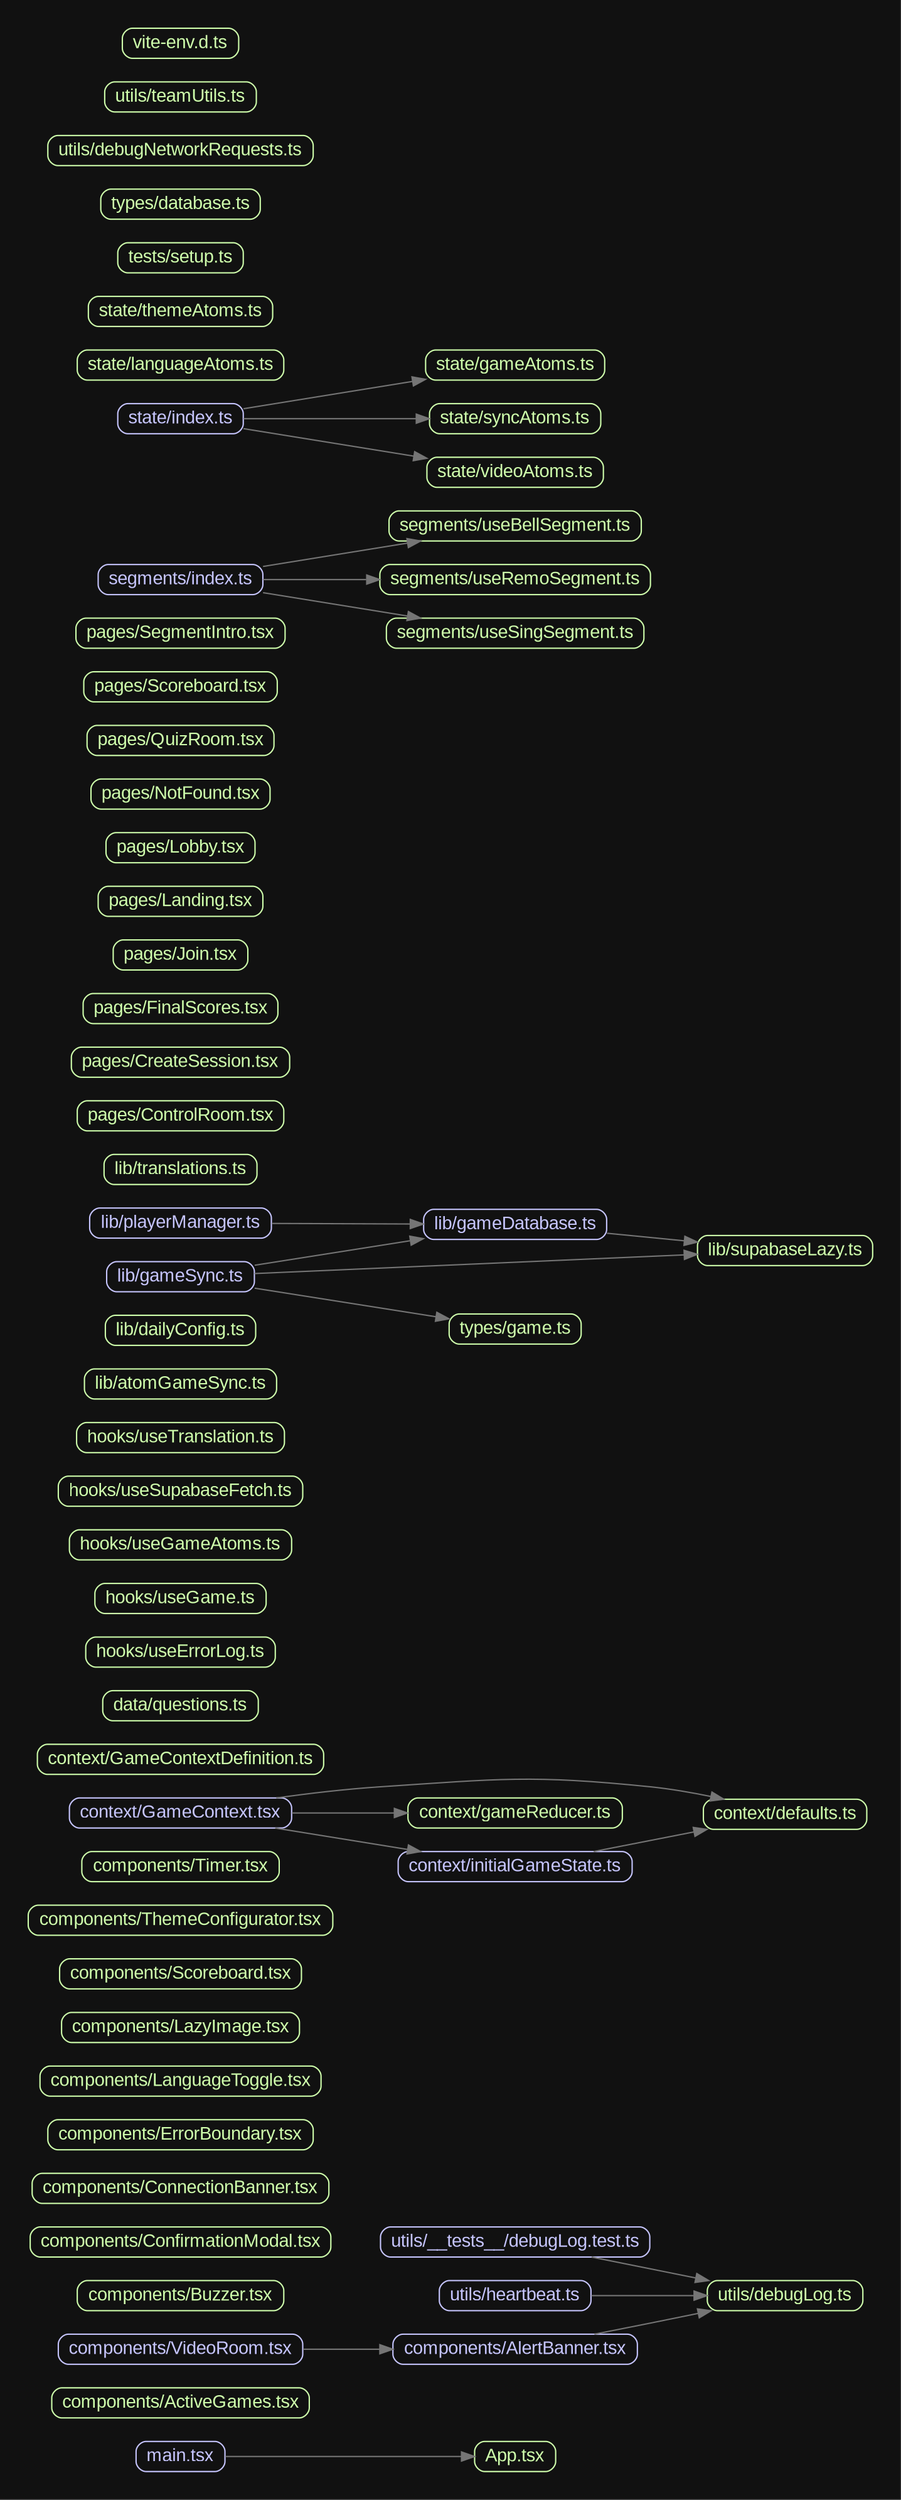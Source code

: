digraph G {
	graph [bb="0,0,646,1868",
		bgcolor="#111111",
		layout=dot,
		overlap=false,
		pad=0.3,
		rankdir=LR
	];
	node [color="#c6c5fe",
		fontcolor="#c6c5fe",
		fontname=Arial,
		fontsize="14px",
		height=0,
		label="\N",
		shape=box,
		style=rounded
	];
	edge [color="#757575"];
	"App.tsx"	[color="#cfffac",
		fontcolor="#cfffac",
		height=0.31944,
		pos="372.5,11.5",
		width=0.86111];
	"components/ActiveGames.tsx"	[color="#cfffac",
		fontcolor="#cfffac",
		height=0.31944,
		pos="116.5,52.5",
		width=2.7361];
	"components/AlertBanner.tsx"	[height=0.31944,
		pos="372.5,93.5",
		width=2.5972];
	"utils/debugLog.ts"	[color="#cfffac",
		fontcolor="#cfffac",
		height=0.31944,
		pos="579,134.5",
		width=1.6528];
	"components/AlertBanner.tsx" -> "utils/debugLog.ts"	[pos="e,522.44,122.95 433.14,105.03 447.2,107.78 462.13,110.72 476,113.5 487.77,115.86 500.3,118.41 512.4,120.89"];
	"components/Buzzer.tsx"	[color="#cfffac",
		fontcolor="#cfffac",
		height=0.31944,
		pos="116.5,134.5",
		width=2.1944];
	"components/ConfirmationModal.tsx"	[color="#cfffac",
		fontcolor="#cfffac",
		height=0.31944,
		pos="116.5,175.5",
		width=3.1944];
	"components/ConnectionBanner.tsx"	[color="#cfffac",
		fontcolor="#cfffac",
		height=0.31944,
		pos="116.5,216.5",
		width=3.1528];
	"components/ErrorBoundary.tsx"	[color="#cfffac",
		fontcolor="#cfffac",
		height=0.31944,
		pos="116.5,257.5",
		width=2.8194];
	"components/LanguageToggle.tsx"	[color="#cfffac",
		fontcolor="#cfffac",
		height=0.31944,
		pos="116.5,298.5",
		width=2.9861];
	"components/LazyImage.tsx"	[color="#cfffac",
		fontcolor="#cfffac",
		height=0.31944,
		pos="116.5,339.5",
		width=2.5278];
	"components/Scoreboard.tsx"	[color="#cfffac",
		fontcolor="#cfffac",
		height=0.31944,
		pos="116.5,380.5",
		width=2.5694];
	"components/ThemeConfigurator.tsx"	[color="#cfffac",
		fontcolor="#cfffac",
		height=0.31944,
		pos="116.5,421.5",
		width=3.2361];
	"components/Timer.tsx"	[color="#cfffac",
		fontcolor="#cfffac",
		height=0.31944,
		pos="116.5,462.5",
		width=2.0972];
	"components/VideoRoom.tsx"	[height=0.31944,
		pos="116.5,93.5",
		width=2.5972];
	"components/VideoRoom.tsx" -> "components/AlertBanner.tsx"	[pos="e,278.97,93.5 210.28,93.5 229.35,93.5 249.53,93.5 268.92,93.5"];
	"context/GameContext.tsx"	[height=0.31944,
		pos="116.5,503.5",
		width=2.3611];
	"context/defaults.ts"	[color="#cfffac",
		fontcolor="#cfffac",
		height=0.31944,
		pos="579,502.5",
		width=1.7361];
	"context/GameContext.tsx" -> "context/defaults.ts"	[pos="e,532.1,514.01 189.75,515 214.77,518.46 243.06,521.79 269,523.5 360.8,529.53 384.47,532.82 476,523.5 491.05,521.97 507.16,519.19 \
522.03,516.15"];
	"context/gameReducer.ts"	[color="#cfffac",
		fontcolor="#cfffac",
		height=0.31944,
		pos="372.5,503.5",
		width=2.2778];
	"context/GameContext.tsx" -> "context/gameReducer.ts"	[pos="e,290.09,503.5 201.73,503.5 226.84,503.5 254.48,503.5 280.04,503.5"];
	"context/initialGameState.ts"	[height=0.31944,
		pos="372.5,462.5",
		width=2.4861];
	"context/GameContext.tsx" -> "context/initialGameState.ts"	[pos="e,300.17,474.01 188.93,491.97 220.44,486.88 257.65,480.88 290.22,475.62"];
	"context/initialGameState.ts" -> "context/defaults.ts"	[pos="e,519.21,490.96 432.58,474.02 446.8,476.79 461.94,479.75 476,482.5 486.71,484.6 498.06,486.82 509.14,488.99"];
	"context/GameContextDefinition.ts"	[color="#cfffac",
		fontcolor="#cfffac",
		height=0.31944,
		pos="116.5,544.5",
		width=3.0417];
	"data/questions.ts"	[color="#cfffac",
		fontcolor="#cfffac",
		height=0.31944,
		pos="116.5,585.5",
		width=1.6528];
	"hooks/useErrorLog.ts"	[color="#cfffac",
		fontcolor="#cfffac",
		height=0.31944,
		pos="116.5,626.5",
		width=2.0139];
	"hooks/useGame.ts"	[color="#cfffac",
		fontcolor="#cfffac",
		height=0.31944,
		pos="116.5,667.5",
		width=1.8194];
	"hooks/useGameAtoms.ts"	[color="#cfffac",
		fontcolor="#cfffac",
		height=0.31944,
		pos="116.5,708.5",
		width=2.3611];
	"hooks/useSupabaseFetch.ts"	[color="#cfffac",
		fontcolor="#cfffac",
		height=0.31944,
		pos="116.5,749.5",
		width=2.5972];
	"hooks/useTranslation.ts"	[color="#cfffac",
		fontcolor="#cfffac",
		height=0.31944,
		pos="116.5,790.5",
		width=2.2083];
	"lib/atomGameSync.ts"	[color="#cfffac",
		fontcolor="#cfffac",
		height=0.31944,
		pos="116.5,831.5",
		width=2.0417];
	"lib/dailyConfig.ts"	[color="#cfffac",
		fontcolor="#cfffac",
		height=0.31944,
		pos="116.5,872.5",
		width=1.5972];
	"lib/gameDatabase.ts"	[height=0.31944,
		pos="372.5,953.5",
		width=1.9444];
	"lib/supabaseLazy.ts"	[color="#cfffac",
		fontcolor="#cfffac",
		height=0.31944,
		pos="579,933.5",
		width=1.8611];
	"lib/gameDatabase.ts" -> "lib/supabaseLazy.ts"	[pos="e,511.95,939.96 442.73,946.73 461.78,944.87 482.53,942.84 501.94,940.94"];
	"lib/gameSync.ts"	[height=0.31944,
		pos="116.5,913.5",
		width=1.5694];
	"lib/gameSync.ts" -> "lib/gameDatabase.ts"	[pos="e,302.29,942.6 173.24,922.28 208.1,927.77 253.54,934.92 292.12,941"];
	"lib/gameSync.ts" -> "lib/supabaseLazy.ts"	[pos="e,511.85,930.63 173.05,915.91 255.13,919.48 409.08,926.16 501.7,930.19"];
	"types/game.ts"	[color="#cfffac",
		fontcolor="#cfffac",
		height=0.31944,
		pos="372.5,873.5",
		width=1.4028];
	"lib/gameSync.ts" -> "types/game.ts"	[pos="e,321.9,881.31 173.24,904.72 214.25,898.26 269.93,889.5 311.83,882.9"];
	"lib/playerManager.ts"	[height=0.31944,
		pos="116.5,954.5",
		width=1.9306];
	"lib/playerManager.ts" -> "lib/gameDatabase.ts"	[pos="e,302.27,953.77 186.24,954.23 218.86,954.1 258.03,953.95 291.93,953.81"];
	"lib/translations.ts"	[color="#cfffac",
		fontcolor="#cfffac",
		height=0.31944,
		pos="116.5,995.5",
		width=1.625];
	"main.tsx"	[height=0.31944,
		pos="116.5,11.5",
		width=0.94444];
	"main.tsx" -> "App.tsx"	[pos="e,341.45,11.5 150.71,11.5 197.16,11.5 281.43,11.5 331.35,11.5"];
	"pages/ControlRoom.tsx"	[color="#cfffac",
		fontcolor="#cfffac",
		height=0.31944,
		pos="116.5,1036.5",
		width=2.1944];
	"pages/CreateSession.tsx"	[color="#cfffac",
		fontcolor="#cfffac",
		height=0.31944,
		pos="116.5,1077.5",
		width=2.3194];
	"pages/FinalScores.tsx"	[color="#cfffac",
		fontcolor="#cfffac",
		height=0.31944,
		pos="116.5,1118.5",
		width=2.0694];
	"pages/Join.tsx"	[color="#cfffac",
		fontcolor="#cfffac",
		height=0.31944,
		pos="116.5,1159.5",
		width=1.4306];
	"pages/Landing.tsx"	[color="#cfffac",
		fontcolor="#cfffac",
		height=0.31944,
		pos="116.5,1200.5",
		width=1.75];
	"pages/Lobby.tsx"	[color="#cfffac",
		fontcolor="#cfffac",
		height=0.31944,
		pos="116.5,1241.5",
		width=1.5833];
	"pages/NotFound.tsx"	[color="#cfffac",
		fontcolor="#cfffac",
		height=0.31944,
		pos="116.5,1282.5",
		width=1.9028];
	"pages/QuizRoom.tsx"	[color="#cfffac",
		fontcolor="#cfffac",
		height=0.31944,
		pos="116.5,1323.5",
		width=1.9861];
	"pages/Scoreboard.tsx"	[color="#cfffac",
		fontcolor="#cfffac",
		height=0.31944,
		pos="116.5,1364.5",
		width=2.0556];
	"pages/SegmentIntro.tsx"	[color="#cfffac",
		fontcolor="#cfffac",
		height=0.31944,
		pos="116.5,1405.5",
		width=2.2222];
	"segments/index.ts"	[height=0.31944,
		pos="116.5,1446.5",
		width=1.75];
	"segments/useBellSegment.ts"	[color="#cfffac",
		fontcolor="#cfffac",
		height=0.31944,
		pos="372.5,1487.5",
		width=2.6806];
	"segments/index.ts" -> "segments/useBellSegment.ts"	[pos="e,300.12,1476 179.64,1456.5 212.93,1461.9 254.35,1468.6 290.18,1474.4"];
	"segments/useRemoSegment.ts"	[color="#cfffac",
		fontcolor="#cfffac",
		height=0.31944,
		pos="372.5,1446.5",
		width=2.875];
	"segments/index.ts" -> "segments/useRemoSegment.ts"	[pos="e,268.94,1446.5 179.64,1446.5 203.47,1446.5 231.47,1446.5 258.59,1446.5"];
	"segments/useSingSegment.ts"	[color="#cfffac",
		fontcolor="#cfffac",
		height=0.31944,
		pos="372.5,1405.5",
		width=2.7361];
	"segments/index.ts" -> "segments/useSingSegment.ts"	[pos="e,300.12,1417 179.64,1436.5 212.93,1431.1 254.35,1424.4 290.18,1418.6"];
	"state/gameAtoms.ts"	[color="#cfffac",
		fontcolor="#cfffac",
		height=0.31944,
		pos="372.5,1610.5",
		width=1.9028];
	"state/index.ts"	[height=0.31944,
		pos="116.5,1569.5",
		width=1.3333];
	"state/index.ts" -> "state/gameAtoms.ts"	[pos="e,303.98,1599.6 164.68,1577.1 200.94,1583 251.8,1591.2 294.01,1598"];
	"state/syncAtoms.ts"	[color="#cfffac",
		fontcolor="#cfffac",
		height=0.31944,
		pos="372.5,1569.5",
		width=1.8194];
	"state/index.ts" -> "state/syncAtoms.ts"	[pos="e,306.86,1569.5 164.68,1569.5 201.74,1569.5 254.04,1569.5 296.78,1569.5"];
	"state/videoAtoms.ts"	[color="#cfffac",
		fontcolor="#cfffac",
		height=0.31944,
		pos="372.5,1528.5",
		width=1.875];
	"state/index.ts" -> "state/videoAtoms.ts"	[pos="e,304.94,1539.2 164.68,1561.9 201.21,1556 252.54,1547.7 294.93,1540.9"];
	"state/languageAtoms.ts"	[color="#cfffac",
		fontcolor="#cfffac",
		height=0.31944,
		pos="116.5,1610.5",
		width=2.1944];
	"state/themeAtoms.ts"	[color="#cfffac",
		fontcolor="#cfffac",
		height=0.31944,
		pos="116.5,1651.5",
		width=1.9583];
	"tests/setup.ts"	[color="#cfffac",
		fontcolor="#cfffac",
		height=0.31944,
		pos="116.5,1692.5",
		width=1.3333];
	"types/database.ts"	[color="#cfffac",
		fontcolor="#cfffac",
		height=0.31944,
		pos="116.5,1733.5",
		width=1.6944];
	"utils/__tests__/debugLog.test.ts"	[height=0.31944,
		pos="372.5,175.5",
		width=2.8611];
	"utils/__tests__/debugLog.test.ts" -> "utils/debugLog.ts"	[pos="e,520.57,146.01 431.01,163.97 455.73,159.01 484.79,153.19 510.52,148.03"];
	"utils/debugNetworkRequests.ts"	[color="#cfffac",
		fontcolor="#cfffac",
		height=0.31944,
		pos="116.5,1774.5",
		width=2.8194];
	"utils/heartbeat.ts"	[height=0.31944,
		pos="372.5,134.5",
		width=1.6111];
	"utils/heartbeat.ts" -> "utils/debugLog.ts"	[pos="e,519.35,134.5 430.74,134.5 455.04,134.5 483.58,134.5 509.03,134.5"];
	"utils/teamUtils.ts"	[color="#cfffac",
		fontcolor="#cfffac",
		height=0.31944,
		pos="116.5,1815.5",
		width=1.6111];
	"vite-env.d.ts"	[color="#cfffac",
		fontcolor="#cfffac",
		height=0.31944,
		pos="116.5,1856.5",
		width=1.2361];
}
